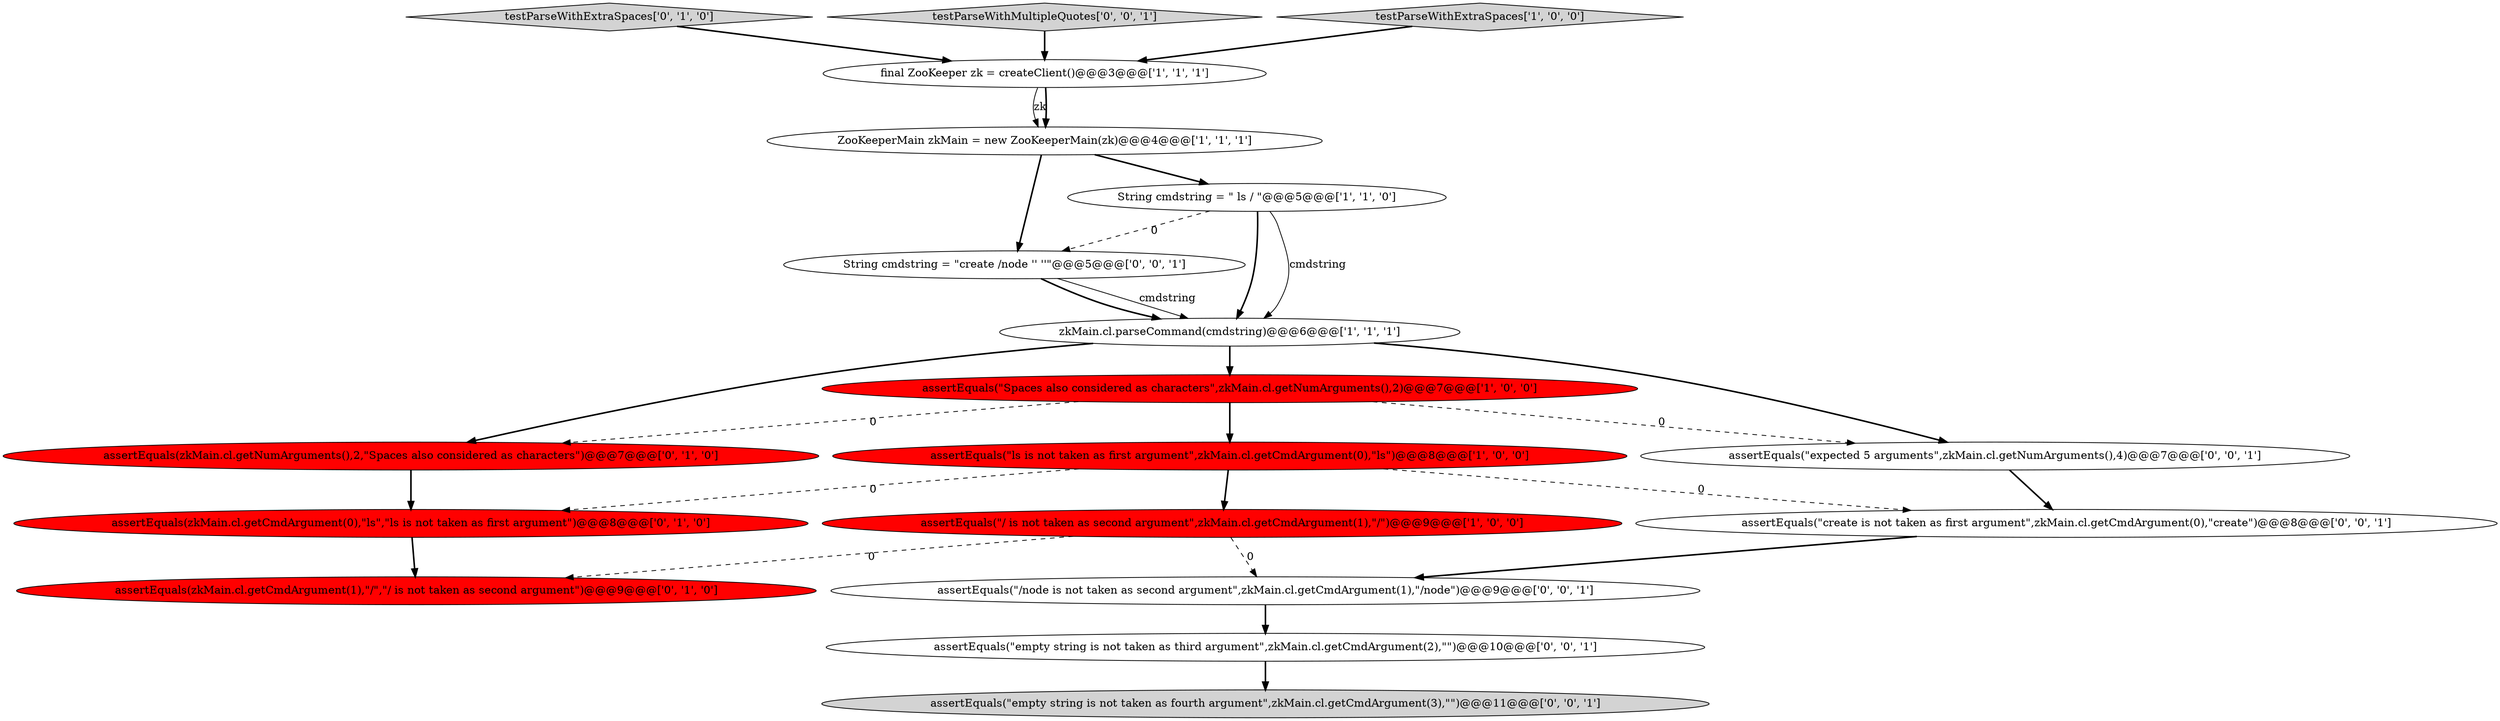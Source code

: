 digraph {
9 [style = filled, label = "testParseWithExtraSpaces['0', '1', '0']", fillcolor = lightgray, shape = diamond image = "AAA0AAABBB2BBB"];
12 [style = filled, label = "testParseWithMultipleQuotes['0', '0', '1']", fillcolor = lightgray, shape = diamond image = "AAA0AAABBB3BBB"];
5 [style = filled, label = "assertEquals(\"Spaces also considered as characters\",zkMain.cl.getNumArguments(),2)@@@7@@@['1', '0', '0']", fillcolor = red, shape = ellipse image = "AAA1AAABBB1BBB"];
10 [style = filled, label = "assertEquals(zkMain.cl.getCmdArgument(1),\"/\",\"/ is not taken as second argument\")@@@9@@@['0', '1', '0']", fillcolor = red, shape = ellipse image = "AAA1AAABBB2BBB"];
15 [style = filled, label = "assertEquals(\"/node is not taken as second argument\",zkMain.cl.getCmdArgument(1),\"/node\")@@@9@@@['0', '0', '1']", fillcolor = white, shape = ellipse image = "AAA0AAABBB3BBB"];
18 [style = filled, label = "assertEquals(\"empty string is not taken as fourth argument\",zkMain.cl.getCmdArgument(3),\"\")@@@11@@@['0', '0', '1']", fillcolor = lightgray, shape = ellipse image = "AAA0AAABBB3BBB"];
2 [style = filled, label = "ZooKeeperMain zkMain = new ZooKeeperMain(zk)@@@4@@@['1', '1', '1']", fillcolor = white, shape = ellipse image = "AAA0AAABBB1BBB"];
3 [style = filled, label = "testParseWithExtraSpaces['1', '0', '0']", fillcolor = lightgray, shape = diamond image = "AAA0AAABBB1BBB"];
17 [style = filled, label = "assertEquals(\"expected 5 arguments\",zkMain.cl.getNumArguments(),4)@@@7@@@['0', '0', '1']", fillcolor = white, shape = ellipse image = "AAA0AAABBB3BBB"];
4 [style = filled, label = "zkMain.cl.parseCommand(cmdstring)@@@6@@@['1', '1', '1']", fillcolor = white, shape = ellipse image = "AAA0AAABBB1BBB"];
16 [style = filled, label = "String cmdstring = \"create /node '' ''\"@@@5@@@['0', '0', '1']", fillcolor = white, shape = ellipse image = "AAA0AAABBB3BBB"];
1 [style = filled, label = "assertEquals(\"/ is not taken as second argument\",zkMain.cl.getCmdArgument(1),\"/\")@@@9@@@['1', '0', '0']", fillcolor = red, shape = ellipse image = "AAA1AAABBB1BBB"];
13 [style = filled, label = "assertEquals(\"empty string is not taken as third argument\",zkMain.cl.getCmdArgument(2),\"\")@@@10@@@['0', '0', '1']", fillcolor = white, shape = ellipse image = "AAA0AAABBB3BBB"];
14 [style = filled, label = "assertEquals(\"create is not taken as first argument\",zkMain.cl.getCmdArgument(0),\"create\")@@@8@@@['0', '0', '1']", fillcolor = white, shape = ellipse image = "AAA0AAABBB3BBB"];
8 [style = filled, label = "assertEquals(zkMain.cl.getCmdArgument(0),\"ls\",\"ls is not taken as first argument\")@@@8@@@['0', '1', '0']", fillcolor = red, shape = ellipse image = "AAA1AAABBB2BBB"];
0 [style = filled, label = "final ZooKeeper zk = createClient()@@@3@@@['1', '1', '1']", fillcolor = white, shape = ellipse image = "AAA0AAABBB1BBB"];
11 [style = filled, label = "assertEquals(zkMain.cl.getNumArguments(),2,\"Spaces also considered as characters\")@@@7@@@['0', '1', '0']", fillcolor = red, shape = ellipse image = "AAA1AAABBB2BBB"];
6 [style = filled, label = "assertEquals(\"ls is not taken as first argument\",zkMain.cl.getCmdArgument(0),\"ls\")@@@8@@@['1', '0', '0']", fillcolor = red, shape = ellipse image = "AAA1AAABBB1BBB"];
7 [style = filled, label = "String cmdstring = \" ls / \"@@@5@@@['1', '1', '0']", fillcolor = white, shape = ellipse image = "AAA0AAABBB1BBB"];
8->10 [style = bold, label=""];
6->8 [style = dashed, label="0"];
0->2 [style = solid, label="zk"];
15->13 [style = bold, label=""];
9->0 [style = bold, label=""];
4->17 [style = bold, label=""];
7->16 [style = dashed, label="0"];
1->15 [style = dashed, label="0"];
7->4 [style = solid, label="cmdstring"];
0->2 [style = bold, label=""];
1->10 [style = dashed, label="0"];
7->4 [style = bold, label=""];
6->14 [style = dashed, label="0"];
12->0 [style = bold, label=""];
3->0 [style = bold, label=""];
6->1 [style = bold, label=""];
16->4 [style = solid, label="cmdstring"];
5->17 [style = dashed, label="0"];
5->6 [style = bold, label=""];
5->11 [style = dashed, label="0"];
17->14 [style = bold, label=""];
11->8 [style = bold, label=""];
14->15 [style = bold, label=""];
2->7 [style = bold, label=""];
16->4 [style = bold, label=""];
4->11 [style = bold, label=""];
4->5 [style = bold, label=""];
13->18 [style = bold, label=""];
2->16 [style = bold, label=""];
}
